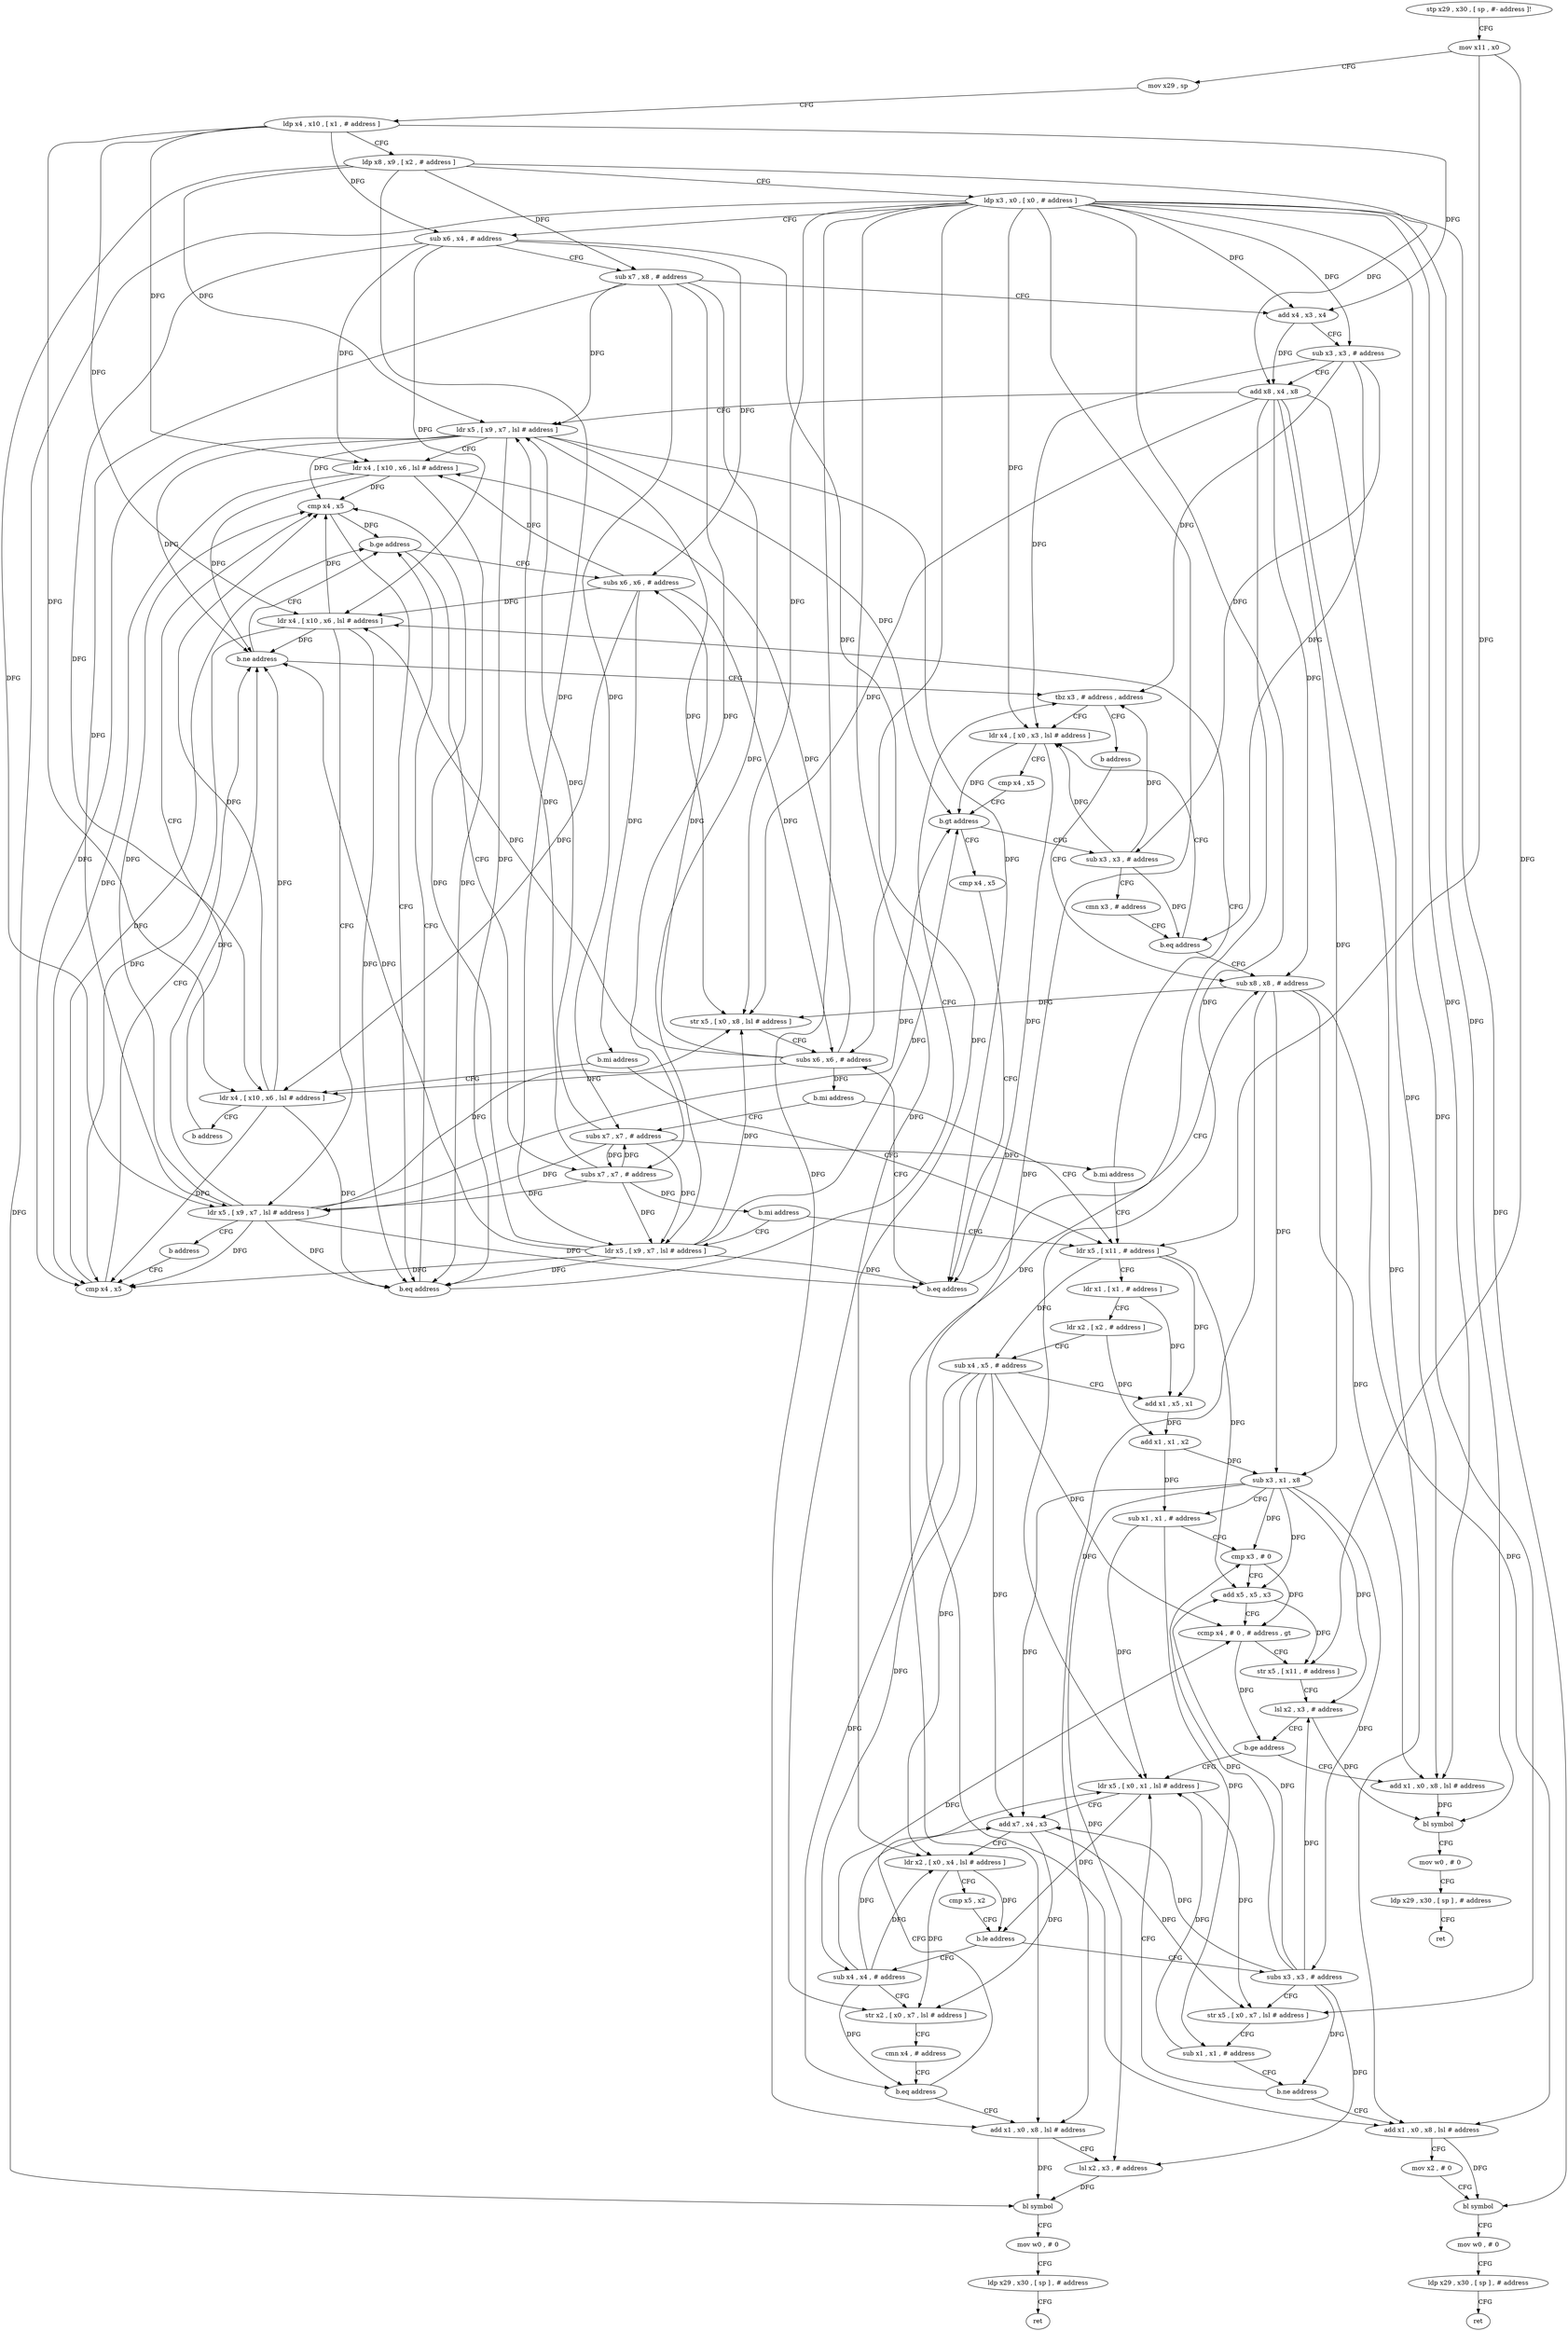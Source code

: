 digraph "func" {
"4361864" [label = "stp x29 , x30 , [ sp , #- address ]!" ]
"4361868" [label = "mov x11 , x0" ]
"4361872" [label = "mov x29 , sp" ]
"4361876" [label = "ldp x4 , x10 , [ x1 , # address ]" ]
"4361880" [label = "ldp x8 , x9 , [ x2 , # address ]" ]
"4361884" [label = "ldp x3 , x0 , [ x0 , # address ]" ]
"4361888" [label = "sub x6 , x4 , # address" ]
"4361892" [label = "sub x7 , x8 , # address" ]
"4361896" [label = "add x4 , x3 , x4" ]
"4361900" [label = "sub x3 , x3 , # address" ]
"4361904" [label = "add x8 , x4 , x8" ]
"4361908" [label = "ldr x5 , [ x9 , x7 , lsl # address ]" ]
"4361912" [label = "ldr x4 , [ x10 , x6 , lsl # address ]" ]
"4361916" [label = "cmp x4 , x5" ]
"4361948" [label = "tbz x3 , # address , address" ]
"4361972" [label = "ldr x4 , [ x0 , x3 , lsl # address ]" ]
"4361952" [label = "b address" ]
"4361924" [label = "b.ge address" ]
"4362184" [label = "subs x6 , x6 , # address" ]
"4361928" [label = "subs x7 , x7 , # address" ]
"4361976" [label = "cmp x4 , x5" ]
"4361980" [label = "b.gt address" ]
"4361960" [label = "sub x3 , x3 , # address" ]
"4361984" [label = "cmp x4 , x5" ]
"4361992" [label = "sub x8 , x8 , # address" ]
"4362188" [label = "b.mi address" ]
"4362028" [label = "ldr x5 , [ x11 , # address ]" ]
"4362192" [label = "ldr x4 , [ x10 , x6 , lsl # address ]" ]
"4361932" [label = "b.mi address" ]
"4361936" [label = "ldr x5 , [ x9 , x7 , lsl # address ]" ]
"4361964" [label = "cmn x3 , # address" ]
"4361968" [label = "b.eq address" ]
"4361988" [label = "b.eq address" ]
"4362000" [label = "subs x6 , x6 , # address" ]
"4361996" [label = "str x5 , [ x0 , x8 , lsl # address ]" ]
"4362032" [label = "ldr x1 , [ x1 , # address ]" ]
"4362036" [label = "ldr x2 , [ x2 , # address ]" ]
"4362040" [label = "sub x4 , x5 , # address" ]
"4362044" [label = "add x1 , x5 , x1" ]
"4362048" [label = "add x1 , x1 , x2" ]
"4362052" [label = "sub x3 , x1 , x8" ]
"4362056" [label = "sub x1 , x1 , # address" ]
"4362060" [label = "cmp x3 , # 0" ]
"4362064" [label = "add x5 , x5 , x3" ]
"4362068" [label = "ccmp x4 , # 0 , # address , gt" ]
"4362072" [label = "str x5 , [ x11 , # address ]" ]
"4362076" [label = "lsl x2 , x3 , # address" ]
"4362080" [label = "b.ge address" ]
"4362120" [label = "ldr x5 , [ x0 , x1 , lsl # address ]" ]
"4362084" [label = "add x1 , x0 , x8 , lsl # address" ]
"4362196" [label = "b address" ]
"4361940" [label = "cmp x4 , x5" ]
"4362004" [label = "b.mi address" ]
"4362008" [label = "subs x7 , x7 , # address" ]
"4362012" [label = "b.mi address" ]
"4362016" [label = "ldr x4 , [ x10 , x6 , lsl # address ]" ]
"4362124" [label = "add x7 , x4 , x3" ]
"4362128" [label = "ldr x2 , [ x0 , x4 , lsl # address ]" ]
"4362132" [label = "cmp x5 , x2" ]
"4362136" [label = "b.le address" ]
"4362104" [label = "sub x4 , x4 , # address" ]
"4362140" [label = "subs x3 , x3 , # address" ]
"4362088" [label = "bl symbol" ]
"4362092" [label = "mov w0 , # 0" ]
"4362096" [label = "ldp x29 , x30 , [ sp ] , # address" ]
"4362100" [label = "ret" ]
"4361920" [label = "b.eq address" ]
"4362020" [label = "ldr x5 , [ x9 , x7 , lsl # address ]" ]
"4362024" [label = "b address" ]
"4362108" [label = "str x2 , [ x0 , x7 , lsl # address ]" ]
"4362112" [label = "cmn x4 , # address" ]
"4362116" [label = "b.eq address" ]
"4362200" [label = "add x1 , x0 , x8 , lsl # address" ]
"4362144" [label = "str x5 , [ x0 , x7 , lsl # address ]" ]
"4362148" [label = "sub x1 , x1 , # address" ]
"4362152" [label = "b.ne address" ]
"4362156" [label = "add x1 , x0 , x8 , lsl # address" ]
"4361944" [label = "b.ne address" ]
"4362204" [label = "lsl x2 , x3 , # address" ]
"4362208" [label = "bl symbol" ]
"4362212" [label = "mov w0 , # 0" ]
"4362216" [label = "ldp x29 , x30 , [ sp ] , # address" ]
"4362220" [label = "ret" ]
"4362160" [label = "mov x2 , # 0" ]
"4362164" [label = "bl symbol" ]
"4362168" [label = "mov w0 , # 0" ]
"4362172" [label = "ldp x29 , x30 , [ sp ] , # address" ]
"4362176" [label = "ret" ]
"4361864" -> "4361868" [ label = "CFG" ]
"4361868" -> "4361872" [ label = "CFG" ]
"4361868" -> "4362028" [ label = "DFG" ]
"4361868" -> "4362072" [ label = "DFG" ]
"4361872" -> "4361876" [ label = "CFG" ]
"4361876" -> "4361880" [ label = "CFG" ]
"4361876" -> "4361888" [ label = "DFG" ]
"4361876" -> "4361896" [ label = "DFG" ]
"4361876" -> "4361912" [ label = "DFG" ]
"4361876" -> "4362192" [ label = "DFG" ]
"4361876" -> "4362016" [ label = "DFG" ]
"4361880" -> "4361884" [ label = "CFG" ]
"4361880" -> "4361892" [ label = "DFG" ]
"4361880" -> "4361904" [ label = "DFG" ]
"4361880" -> "4361908" [ label = "DFG" ]
"4361880" -> "4361936" [ label = "DFG" ]
"4361880" -> "4362020" [ label = "DFG" ]
"4361884" -> "4361888" [ label = "CFG" ]
"4361884" -> "4361896" [ label = "DFG" ]
"4361884" -> "4361900" [ label = "DFG" ]
"4361884" -> "4361972" [ label = "DFG" ]
"4361884" -> "4361996" [ label = "DFG" ]
"4361884" -> "4362120" [ label = "DFG" ]
"4361884" -> "4362128" [ label = "DFG" ]
"4361884" -> "4362084" [ label = "DFG" ]
"4361884" -> "4362088" [ label = "DFG" ]
"4361884" -> "4362108" [ label = "DFG" ]
"4361884" -> "4362144" [ label = "DFG" ]
"4361884" -> "4362200" [ label = "DFG" ]
"4361884" -> "4362208" [ label = "DFG" ]
"4361884" -> "4362156" [ label = "DFG" ]
"4361884" -> "4362164" [ label = "DFG" ]
"4361888" -> "4361892" [ label = "CFG" ]
"4361888" -> "4361912" [ label = "DFG" ]
"4361888" -> "4362184" [ label = "DFG" ]
"4361888" -> "4362192" [ label = "DFG" ]
"4361888" -> "4362000" [ label = "DFG" ]
"4361888" -> "4362016" [ label = "DFG" ]
"4361892" -> "4361896" [ label = "CFG" ]
"4361892" -> "4361908" [ label = "DFG" ]
"4361892" -> "4361928" [ label = "DFG" ]
"4361892" -> "4361936" [ label = "DFG" ]
"4361892" -> "4362008" [ label = "DFG" ]
"4361892" -> "4362020" [ label = "DFG" ]
"4361896" -> "4361900" [ label = "CFG" ]
"4361896" -> "4361904" [ label = "DFG" ]
"4361900" -> "4361904" [ label = "CFG" ]
"4361900" -> "4361948" [ label = "DFG" ]
"4361900" -> "4361972" [ label = "DFG" ]
"4361900" -> "4361960" [ label = "DFG" ]
"4361900" -> "4361968" [ label = "DFG" ]
"4361904" -> "4361908" [ label = "CFG" ]
"4361904" -> "4361992" [ label = "DFG" ]
"4361904" -> "4361996" [ label = "DFG" ]
"4361904" -> "4362052" [ label = "DFG" ]
"4361904" -> "4362084" [ label = "DFG" ]
"4361904" -> "4362200" [ label = "DFG" ]
"4361904" -> "4362156" [ label = "DFG" ]
"4361908" -> "4361912" [ label = "CFG" ]
"4361908" -> "4361916" [ label = "DFG" ]
"4361908" -> "4361920" [ label = "DFG" ]
"4361908" -> "4361980" [ label = "DFG" ]
"4361908" -> "4361988" [ label = "DFG" ]
"4361908" -> "4361996" [ label = "DFG" ]
"4361908" -> "4361940" [ label = "DFG" ]
"4361908" -> "4361944" [ label = "DFG" ]
"4361912" -> "4361916" [ label = "DFG" ]
"4361912" -> "4361920" [ label = "DFG" ]
"4361912" -> "4361940" [ label = "DFG" ]
"4361912" -> "4361944" [ label = "DFG" ]
"4361916" -> "4361920" [ label = "CFG" ]
"4361916" -> "4361924" [ label = "DFG" ]
"4361948" -> "4361972" [ label = "CFG" ]
"4361948" -> "4361952" [ label = "CFG" ]
"4361972" -> "4361976" [ label = "CFG" ]
"4361972" -> "4361980" [ label = "DFG" ]
"4361972" -> "4361988" [ label = "DFG" ]
"4361952" -> "4361992" [ label = "CFG" ]
"4361924" -> "4362184" [ label = "CFG" ]
"4361924" -> "4361928" [ label = "CFG" ]
"4362184" -> "4362188" [ label = "DFG" ]
"4362184" -> "4361912" [ label = "DFG" ]
"4362184" -> "4362192" [ label = "DFG" ]
"4362184" -> "4362000" [ label = "DFG" ]
"4362184" -> "4362016" [ label = "DFG" ]
"4361928" -> "4361932" [ label = "DFG" ]
"4361928" -> "4361908" [ label = "DFG" ]
"4361928" -> "4361936" [ label = "DFG" ]
"4361928" -> "4362008" [ label = "DFG" ]
"4361928" -> "4362020" [ label = "DFG" ]
"4361976" -> "4361980" [ label = "CFG" ]
"4361980" -> "4361960" [ label = "CFG" ]
"4361980" -> "4361984" [ label = "CFG" ]
"4361960" -> "4361964" [ label = "CFG" ]
"4361960" -> "4361948" [ label = "DFG" ]
"4361960" -> "4361972" [ label = "DFG" ]
"4361960" -> "4361968" [ label = "DFG" ]
"4361984" -> "4361988" [ label = "CFG" ]
"4361992" -> "4361996" [ label = "DFG" ]
"4361992" -> "4362052" [ label = "DFG" ]
"4361992" -> "4362084" [ label = "DFG" ]
"4361992" -> "4362200" [ label = "DFG" ]
"4361992" -> "4362156" [ label = "DFG" ]
"4362188" -> "4362028" [ label = "CFG" ]
"4362188" -> "4362192" [ label = "CFG" ]
"4362028" -> "4362032" [ label = "CFG" ]
"4362028" -> "4362040" [ label = "DFG" ]
"4362028" -> "4362044" [ label = "DFG" ]
"4362028" -> "4362064" [ label = "DFG" ]
"4362192" -> "4362196" [ label = "CFG" ]
"4362192" -> "4361916" [ label = "DFG" ]
"4362192" -> "4361920" [ label = "DFG" ]
"4362192" -> "4361940" [ label = "DFG" ]
"4362192" -> "4361944" [ label = "DFG" ]
"4361932" -> "4362028" [ label = "CFG" ]
"4361932" -> "4361936" [ label = "CFG" ]
"4361936" -> "4361940" [ label = "DFG" ]
"4361936" -> "4361916" [ label = "DFG" ]
"4361936" -> "4361920" [ label = "DFG" ]
"4361936" -> "4361980" [ label = "DFG" ]
"4361936" -> "4361988" [ label = "DFG" ]
"4361936" -> "4361996" [ label = "DFG" ]
"4361936" -> "4361944" [ label = "DFG" ]
"4361964" -> "4361968" [ label = "CFG" ]
"4361968" -> "4361992" [ label = "CFG" ]
"4361968" -> "4361972" [ label = "CFG" ]
"4361988" -> "4362000" [ label = "CFG" ]
"4361988" -> "4361992" [ label = "CFG" ]
"4362000" -> "4362004" [ label = "DFG" ]
"4362000" -> "4361912" [ label = "DFG" ]
"4362000" -> "4362184" [ label = "DFG" ]
"4362000" -> "4362192" [ label = "DFG" ]
"4362000" -> "4362016" [ label = "DFG" ]
"4361996" -> "4362000" [ label = "CFG" ]
"4362032" -> "4362036" [ label = "CFG" ]
"4362032" -> "4362044" [ label = "DFG" ]
"4362036" -> "4362040" [ label = "CFG" ]
"4362036" -> "4362048" [ label = "DFG" ]
"4362040" -> "4362044" [ label = "CFG" ]
"4362040" -> "4362068" [ label = "DFG" ]
"4362040" -> "4362124" [ label = "DFG" ]
"4362040" -> "4362128" [ label = "DFG" ]
"4362040" -> "4362104" [ label = "DFG" ]
"4362040" -> "4362116" [ label = "DFG" ]
"4362044" -> "4362048" [ label = "DFG" ]
"4362048" -> "4362052" [ label = "DFG" ]
"4362048" -> "4362056" [ label = "DFG" ]
"4362052" -> "4362056" [ label = "CFG" ]
"4362052" -> "4362060" [ label = "DFG" ]
"4362052" -> "4362064" [ label = "DFG" ]
"4362052" -> "4362076" [ label = "DFG" ]
"4362052" -> "4362124" [ label = "DFG" ]
"4362052" -> "4362140" [ label = "DFG" ]
"4362052" -> "4362204" [ label = "DFG" ]
"4362056" -> "4362060" [ label = "CFG" ]
"4362056" -> "4362120" [ label = "DFG" ]
"4362056" -> "4362148" [ label = "DFG" ]
"4362060" -> "4362064" [ label = "CFG" ]
"4362060" -> "4362068" [ label = "DFG" ]
"4362064" -> "4362068" [ label = "CFG" ]
"4362064" -> "4362072" [ label = "DFG" ]
"4362068" -> "4362072" [ label = "CFG" ]
"4362068" -> "4362080" [ label = "DFG" ]
"4362072" -> "4362076" [ label = "CFG" ]
"4362076" -> "4362080" [ label = "CFG" ]
"4362076" -> "4362088" [ label = "DFG" ]
"4362080" -> "4362120" [ label = "CFG" ]
"4362080" -> "4362084" [ label = "CFG" ]
"4362120" -> "4362124" [ label = "CFG" ]
"4362120" -> "4362136" [ label = "DFG" ]
"4362120" -> "4362144" [ label = "DFG" ]
"4362084" -> "4362088" [ label = "DFG" ]
"4362196" -> "4361916" [ label = "CFG" ]
"4361940" -> "4361944" [ label = "CFG" ]
"4361940" -> "4361924" [ label = "DFG" ]
"4362004" -> "4362028" [ label = "CFG" ]
"4362004" -> "4362008" [ label = "CFG" ]
"4362008" -> "4362012" [ label = "DFG" ]
"4362008" -> "4361908" [ label = "DFG" ]
"4362008" -> "4361928" [ label = "DFG" ]
"4362008" -> "4361936" [ label = "DFG" ]
"4362008" -> "4362020" [ label = "DFG" ]
"4362012" -> "4362028" [ label = "CFG" ]
"4362012" -> "4362016" [ label = "CFG" ]
"4362016" -> "4362020" [ label = "CFG" ]
"4362016" -> "4361916" [ label = "DFG" ]
"4362016" -> "4361920" [ label = "DFG" ]
"4362016" -> "4361940" [ label = "DFG" ]
"4362016" -> "4361944" [ label = "DFG" ]
"4362124" -> "4362128" [ label = "CFG" ]
"4362124" -> "4362108" [ label = "DFG" ]
"4362124" -> "4362144" [ label = "DFG" ]
"4362128" -> "4362132" [ label = "CFG" ]
"4362128" -> "4362136" [ label = "DFG" ]
"4362128" -> "4362108" [ label = "DFG" ]
"4362132" -> "4362136" [ label = "CFG" ]
"4362136" -> "4362104" [ label = "CFG" ]
"4362136" -> "4362140" [ label = "CFG" ]
"4362104" -> "4362108" [ label = "CFG" ]
"4362104" -> "4362068" [ label = "DFG" ]
"4362104" -> "4362128" [ label = "DFG" ]
"4362104" -> "4362124" [ label = "DFG" ]
"4362104" -> "4362116" [ label = "DFG" ]
"4362140" -> "4362144" [ label = "CFG" ]
"4362140" -> "4362060" [ label = "DFG" ]
"4362140" -> "4362064" [ label = "DFG" ]
"4362140" -> "4362076" [ label = "DFG" ]
"4362140" -> "4362124" [ label = "DFG" ]
"4362140" -> "4362204" [ label = "DFG" ]
"4362140" -> "4362152" [ label = "DFG" ]
"4362088" -> "4362092" [ label = "CFG" ]
"4362092" -> "4362096" [ label = "CFG" ]
"4362096" -> "4362100" [ label = "CFG" ]
"4361920" -> "4361948" [ label = "CFG" ]
"4361920" -> "4361924" [ label = "CFG" ]
"4362020" -> "4362024" [ label = "CFG" ]
"4362020" -> "4361916" [ label = "DFG" ]
"4362020" -> "4361920" [ label = "DFG" ]
"4362020" -> "4361980" [ label = "DFG" ]
"4362020" -> "4361988" [ label = "DFG" ]
"4362020" -> "4361996" [ label = "DFG" ]
"4362020" -> "4361940" [ label = "DFG" ]
"4362020" -> "4361944" [ label = "DFG" ]
"4362024" -> "4361940" [ label = "CFG" ]
"4362108" -> "4362112" [ label = "CFG" ]
"4362112" -> "4362116" [ label = "CFG" ]
"4362116" -> "4362200" [ label = "CFG" ]
"4362116" -> "4362120" [ label = "CFG" ]
"4362200" -> "4362204" [ label = "CFG" ]
"4362200" -> "4362208" [ label = "DFG" ]
"4362144" -> "4362148" [ label = "CFG" ]
"4362148" -> "4362152" [ label = "CFG" ]
"4362148" -> "4362120" [ label = "DFG" ]
"4362152" -> "4362120" [ label = "CFG" ]
"4362152" -> "4362156" [ label = "CFG" ]
"4362156" -> "4362160" [ label = "CFG" ]
"4362156" -> "4362164" [ label = "DFG" ]
"4361944" -> "4361924" [ label = "CFG" ]
"4361944" -> "4361948" [ label = "CFG" ]
"4362204" -> "4362208" [ label = "DFG" ]
"4362208" -> "4362212" [ label = "CFG" ]
"4362212" -> "4362216" [ label = "CFG" ]
"4362216" -> "4362220" [ label = "CFG" ]
"4362160" -> "4362164" [ label = "CFG" ]
"4362164" -> "4362168" [ label = "CFG" ]
"4362168" -> "4362172" [ label = "CFG" ]
"4362172" -> "4362176" [ label = "CFG" ]
}
